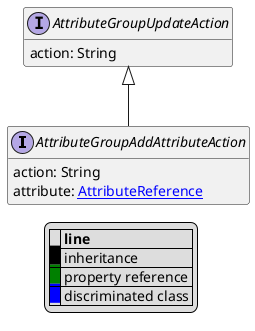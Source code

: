 @startuml

hide empty fields
hide empty methods
legend
|= |= line |
|<back:black>   </back>| inheritance |
|<back:green>   </back>| property reference |
|<back:blue>   </back>| discriminated class |
endlegend
interface AttributeGroupAddAttributeAction [[AttributeGroupAddAttributeAction.svg]] extends AttributeGroupUpdateAction {
    action: String
    attribute: [[AttributeReference.svg AttributeReference]]
}
interface AttributeGroupUpdateAction [[AttributeGroupUpdateAction.svg]]  {
    action: String
}





@enduml
